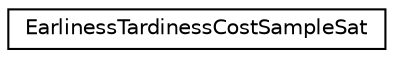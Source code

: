 digraph "Graphical Class Hierarchy"
{
 // LATEX_PDF_SIZE
  edge [fontname="Helvetica",fontsize="10",labelfontname="Helvetica",labelfontsize="10"];
  node [fontname="Helvetica",fontsize="10",shape=record];
  rankdir="LR";
  Node0 [label="EarlinessTardinessCostSampleSat",height=0.2,width=0.4,color="black", fillcolor="white", style="filled",URL="$classEarlinessTardinessCostSampleSat.html",tooltip=" "];
}
